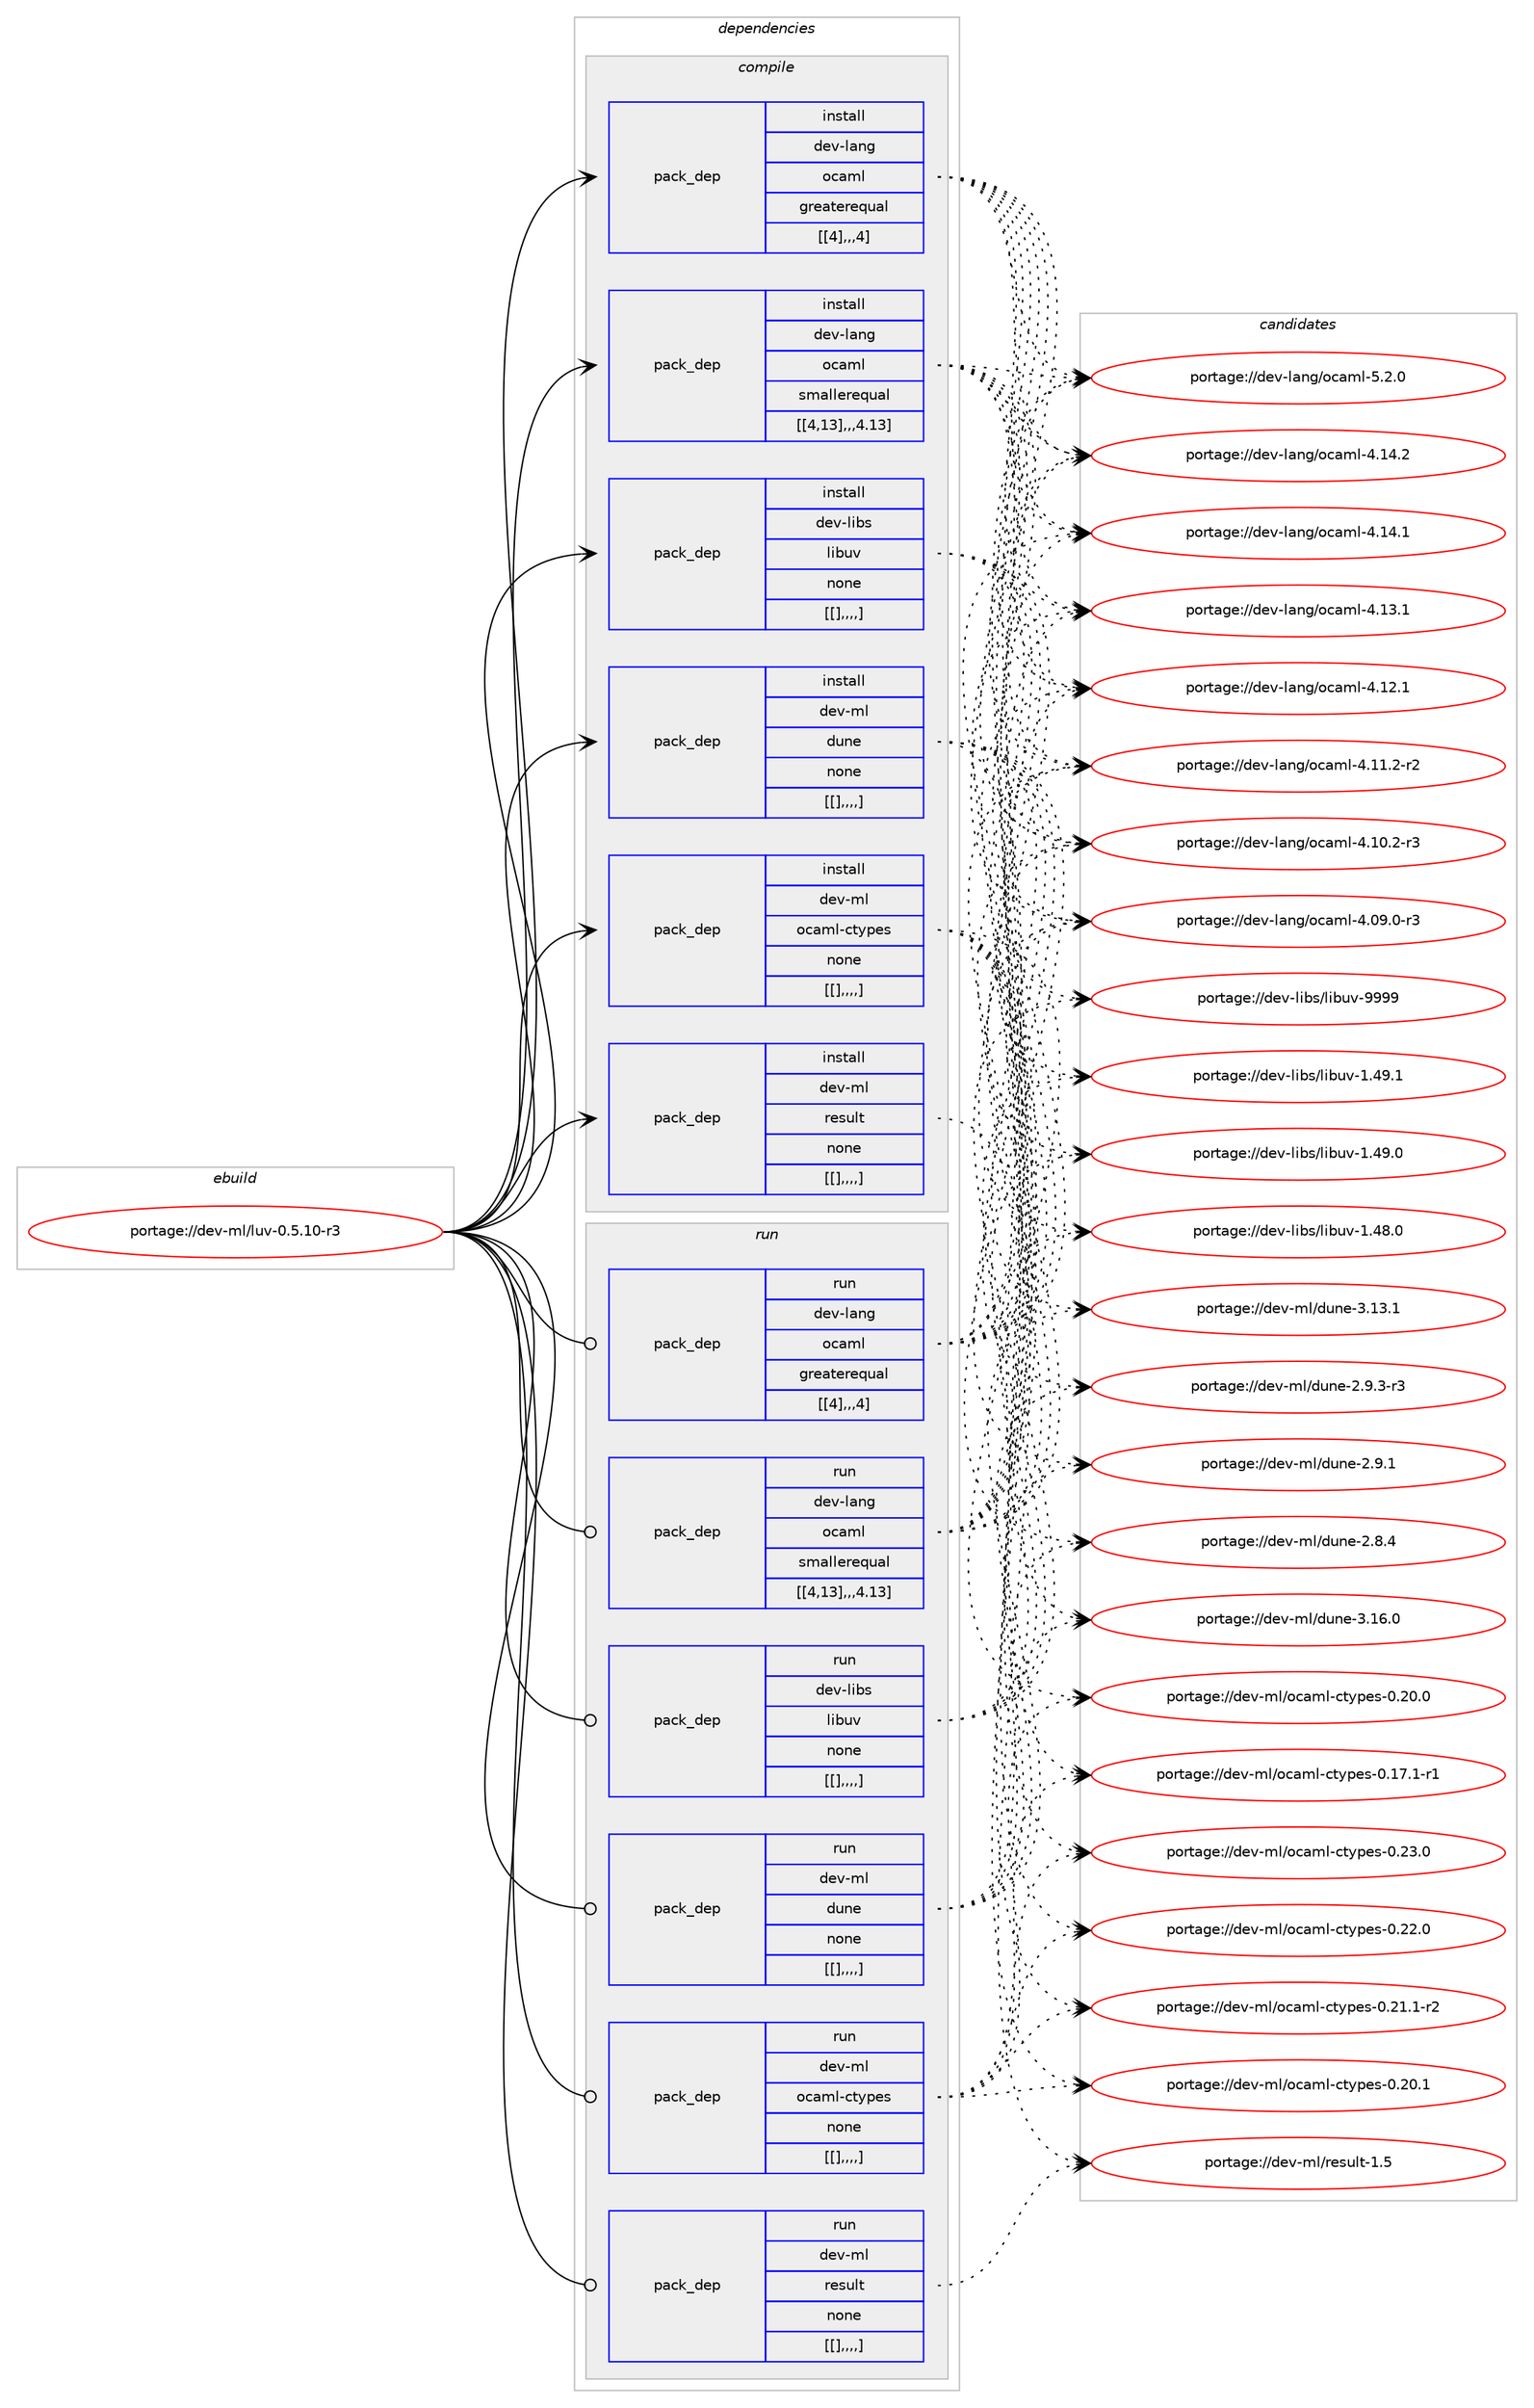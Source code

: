 digraph prolog {

# *************
# Graph options
# *************

newrank=true;
concentrate=true;
compound=true;
graph [rankdir=LR,fontname=Helvetica,fontsize=10,ranksep=1.5];#, ranksep=2.5, nodesep=0.2];
edge  [arrowhead=vee];
node  [fontname=Helvetica,fontsize=10];

# **********
# The ebuild
# **********

subgraph cluster_leftcol {
color=gray;
label=<<i>ebuild</i>>;
id [label="portage://dev-ml/luv-0.5.10-r3", color=red, width=4, href="../dev-ml/luv-0.5.10-r3.svg"];
}

# ****************
# The dependencies
# ****************

subgraph cluster_midcol {
color=gray;
label=<<i>dependencies</i>>;
subgraph cluster_compile {
fillcolor="#eeeeee";
style=filled;
label=<<i>compile</i>>;
subgraph pack91245 {
dependency123680 [label=<<TABLE BORDER="0" CELLBORDER="1" CELLSPACING="0" CELLPADDING="4" WIDTH="220"><TR><TD ROWSPAN="6" CELLPADDING="30">pack_dep</TD></TR><TR><TD WIDTH="110">install</TD></TR><TR><TD>dev-lang</TD></TR><TR><TD>ocaml</TD></TR><TR><TD>greaterequal</TD></TR><TR><TD>[[4],,,4]</TD></TR></TABLE>>, shape=none, color=blue];
}
id:e -> dependency123680:w [weight=20,style="solid",arrowhead="vee"];
subgraph pack91249 {
dependency123683 [label=<<TABLE BORDER="0" CELLBORDER="1" CELLSPACING="0" CELLPADDING="4" WIDTH="220"><TR><TD ROWSPAN="6" CELLPADDING="30">pack_dep</TD></TR><TR><TD WIDTH="110">install</TD></TR><TR><TD>dev-lang</TD></TR><TR><TD>ocaml</TD></TR><TR><TD>smallerequal</TD></TR><TR><TD>[[4,13],,,4.13]</TD></TR></TABLE>>, shape=none, color=blue];
}
id:e -> dependency123683:w [weight=20,style="solid",arrowhead="vee"];
subgraph pack91274 {
dependency123769 [label=<<TABLE BORDER="0" CELLBORDER="1" CELLSPACING="0" CELLPADDING="4" WIDTH="220"><TR><TD ROWSPAN="6" CELLPADDING="30">pack_dep</TD></TR><TR><TD WIDTH="110">install</TD></TR><TR><TD>dev-libs</TD></TR><TR><TD>libuv</TD></TR><TR><TD>none</TD></TR><TR><TD>[[],,,,]</TD></TR></TABLE>>, shape=none, color=blue];
}
id:e -> dependency123769:w [weight=20,style="solid",arrowhead="vee"];
subgraph pack91387 {
dependency123858 [label=<<TABLE BORDER="0" CELLBORDER="1" CELLSPACING="0" CELLPADDING="4" WIDTH="220"><TR><TD ROWSPAN="6" CELLPADDING="30">pack_dep</TD></TR><TR><TD WIDTH="110">install</TD></TR><TR><TD>dev-ml</TD></TR><TR><TD>dune</TD></TR><TR><TD>none</TD></TR><TR><TD>[[],,,,]</TD></TR></TABLE>>, shape=none, color=blue];
}
id:e -> dependency123858:w [weight=20,style="solid",arrowhead="vee"];
subgraph pack91403 {
dependency123877 [label=<<TABLE BORDER="0" CELLBORDER="1" CELLSPACING="0" CELLPADDING="4" WIDTH="220"><TR><TD ROWSPAN="6" CELLPADDING="30">pack_dep</TD></TR><TR><TD WIDTH="110">install</TD></TR><TR><TD>dev-ml</TD></TR><TR><TD>ocaml-ctypes</TD></TR><TR><TD>none</TD></TR><TR><TD>[[],,,,]</TD></TR></TABLE>>, shape=none, color=blue];
}
id:e -> dependency123877:w [weight=20,style="solid",arrowhead="vee"];
subgraph pack91420 {
dependency123905 [label=<<TABLE BORDER="0" CELLBORDER="1" CELLSPACING="0" CELLPADDING="4" WIDTH="220"><TR><TD ROWSPAN="6" CELLPADDING="30">pack_dep</TD></TR><TR><TD WIDTH="110">install</TD></TR><TR><TD>dev-ml</TD></TR><TR><TD>result</TD></TR><TR><TD>none</TD></TR><TR><TD>[[],,,,]</TD></TR></TABLE>>, shape=none, color=blue];
}
id:e -> dependency123905:w [weight=20,style="solid",arrowhead="vee"];
}
subgraph cluster_compileandrun {
fillcolor="#eeeeee";
style=filled;
label=<<i>compile and run</i>>;
}
subgraph cluster_run {
fillcolor="#eeeeee";
style=filled;
label=<<i>run</i>>;
subgraph pack91443 {
dependency123926 [label=<<TABLE BORDER="0" CELLBORDER="1" CELLSPACING="0" CELLPADDING="4" WIDTH="220"><TR><TD ROWSPAN="6" CELLPADDING="30">pack_dep</TD></TR><TR><TD WIDTH="110">run</TD></TR><TR><TD>dev-lang</TD></TR><TR><TD>ocaml</TD></TR><TR><TD>greaterequal</TD></TR><TR><TD>[[4],,,4]</TD></TR></TABLE>>, shape=none, color=blue];
}
id:e -> dependency123926:w [weight=20,style="solid",arrowhead="odot"];
subgraph pack91445 {
dependency123932 [label=<<TABLE BORDER="0" CELLBORDER="1" CELLSPACING="0" CELLPADDING="4" WIDTH="220"><TR><TD ROWSPAN="6" CELLPADDING="30">pack_dep</TD></TR><TR><TD WIDTH="110">run</TD></TR><TR><TD>dev-lang</TD></TR><TR><TD>ocaml</TD></TR><TR><TD>smallerequal</TD></TR><TR><TD>[[4,13],,,4.13]</TD></TR></TABLE>>, shape=none, color=blue];
}
id:e -> dependency123932:w [weight=20,style="solid",arrowhead="odot"];
subgraph pack91450 {
dependency123938 [label=<<TABLE BORDER="0" CELLBORDER="1" CELLSPACING="0" CELLPADDING="4" WIDTH="220"><TR><TD ROWSPAN="6" CELLPADDING="30">pack_dep</TD></TR><TR><TD WIDTH="110">run</TD></TR><TR><TD>dev-libs</TD></TR><TR><TD>libuv</TD></TR><TR><TD>none</TD></TR><TR><TD>[[],,,,]</TD></TR></TABLE>>, shape=none, color=blue];
}
id:e -> dependency123938:w [weight=20,style="solid",arrowhead="odot"];
subgraph pack91527 {
dependency124039 [label=<<TABLE BORDER="0" CELLBORDER="1" CELLSPACING="0" CELLPADDING="4" WIDTH="220"><TR><TD ROWSPAN="6" CELLPADDING="30">pack_dep</TD></TR><TR><TD WIDTH="110">run</TD></TR><TR><TD>dev-ml</TD></TR><TR><TD>dune</TD></TR><TR><TD>none</TD></TR><TR><TD>[[],,,,]</TD></TR></TABLE>>, shape=none, color=blue];
}
id:e -> dependency124039:w [weight=20,style="solid",arrowhead="odot"];
subgraph pack91568 {
dependency124074 [label=<<TABLE BORDER="0" CELLBORDER="1" CELLSPACING="0" CELLPADDING="4" WIDTH="220"><TR><TD ROWSPAN="6" CELLPADDING="30">pack_dep</TD></TR><TR><TD WIDTH="110">run</TD></TR><TR><TD>dev-ml</TD></TR><TR><TD>ocaml-ctypes</TD></TR><TR><TD>none</TD></TR><TR><TD>[[],,,,]</TD></TR></TABLE>>, shape=none, color=blue];
}
id:e -> dependency124074:w [weight=20,style="solid",arrowhead="odot"];
subgraph pack91572 {
dependency124102 [label=<<TABLE BORDER="0" CELLBORDER="1" CELLSPACING="0" CELLPADDING="4" WIDTH="220"><TR><TD ROWSPAN="6" CELLPADDING="30">pack_dep</TD></TR><TR><TD WIDTH="110">run</TD></TR><TR><TD>dev-ml</TD></TR><TR><TD>result</TD></TR><TR><TD>none</TD></TR><TR><TD>[[],,,,]</TD></TR></TABLE>>, shape=none, color=blue];
}
id:e -> dependency124102:w [weight=20,style="solid",arrowhead="odot"];
}
}

# **************
# The candidates
# **************

subgraph cluster_choices {
rank=same;
color=gray;
label=<<i>candidates</i>>;

subgraph choice91101 {
color=black;
nodesep=1;
choice1001011184510897110103471119997109108455346504648 [label="portage://dev-lang/ocaml-5.2.0", color=red, width=4,href="../dev-lang/ocaml-5.2.0.svg"];
choice100101118451089711010347111999710910845524649524650 [label="portage://dev-lang/ocaml-4.14.2", color=red, width=4,href="../dev-lang/ocaml-4.14.2.svg"];
choice100101118451089711010347111999710910845524649524649 [label="portage://dev-lang/ocaml-4.14.1", color=red, width=4,href="../dev-lang/ocaml-4.14.1.svg"];
choice100101118451089711010347111999710910845524649514649 [label="portage://dev-lang/ocaml-4.13.1", color=red, width=4,href="../dev-lang/ocaml-4.13.1.svg"];
choice100101118451089711010347111999710910845524649504649 [label="portage://dev-lang/ocaml-4.12.1", color=red, width=4,href="../dev-lang/ocaml-4.12.1.svg"];
choice1001011184510897110103471119997109108455246494946504511450 [label="portage://dev-lang/ocaml-4.11.2-r2", color=red, width=4,href="../dev-lang/ocaml-4.11.2-r2.svg"];
choice1001011184510897110103471119997109108455246494846504511451 [label="portage://dev-lang/ocaml-4.10.2-r3", color=red, width=4,href="../dev-lang/ocaml-4.10.2-r3.svg"];
choice1001011184510897110103471119997109108455246485746484511451 [label="portage://dev-lang/ocaml-4.09.0-r3", color=red, width=4,href="../dev-lang/ocaml-4.09.0-r3.svg"];
dependency123680:e -> choice1001011184510897110103471119997109108455346504648:w [style=dotted,weight="100"];
dependency123680:e -> choice100101118451089711010347111999710910845524649524650:w [style=dotted,weight="100"];
dependency123680:e -> choice100101118451089711010347111999710910845524649524649:w [style=dotted,weight="100"];
dependency123680:e -> choice100101118451089711010347111999710910845524649514649:w [style=dotted,weight="100"];
dependency123680:e -> choice100101118451089711010347111999710910845524649504649:w [style=dotted,weight="100"];
dependency123680:e -> choice1001011184510897110103471119997109108455246494946504511450:w [style=dotted,weight="100"];
dependency123680:e -> choice1001011184510897110103471119997109108455246494846504511451:w [style=dotted,weight="100"];
dependency123680:e -> choice1001011184510897110103471119997109108455246485746484511451:w [style=dotted,weight="100"];
}
subgraph choice91141 {
color=black;
nodesep=1;
choice1001011184510897110103471119997109108455346504648 [label="portage://dev-lang/ocaml-5.2.0", color=red, width=4,href="../dev-lang/ocaml-5.2.0.svg"];
choice100101118451089711010347111999710910845524649524650 [label="portage://dev-lang/ocaml-4.14.2", color=red, width=4,href="../dev-lang/ocaml-4.14.2.svg"];
choice100101118451089711010347111999710910845524649524649 [label="portage://dev-lang/ocaml-4.14.1", color=red, width=4,href="../dev-lang/ocaml-4.14.1.svg"];
choice100101118451089711010347111999710910845524649514649 [label="portage://dev-lang/ocaml-4.13.1", color=red, width=4,href="../dev-lang/ocaml-4.13.1.svg"];
choice100101118451089711010347111999710910845524649504649 [label="portage://dev-lang/ocaml-4.12.1", color=red, width=4,href="../dev-lang/ocaml-4.12.1.svg"];
choice1001011184510897110103471119997109108455246494946504511450 [label="portage://dev-lang/ocaml-4.11.2-r2", color=red, width=4,href="../dev-lang/ocaml-4.11.2-r2.svg"];
choice1001011184510897110103471119997109108455246494846504511451 [label="portage://dev-lang/ocaml-4.10.2-r3", color=red, width=4,href="../dev-lang/ocaml-4.10.2-r3.svg"];
choice1001011184510897110103471119997109108455246485746484511451 [label="portage://dev-lang/ocaml-4.09.0-r3", color=red, width=4,href="../dev-lang/ocaml-4.09.0-r3.svg"];
dependency123683:e -> choice1001011184510897110103471119997109108455346504648:w [style=dotted,weight="100"];
dependency123683:e -> choice100101118451089711010347111999710910845524649524650:w [style=dotted,weight="100"];
dependency123683:e -> choice100101118451089711010347111999710910845524649524649:w [style=dotted,weight="100"];
dependency123683:e -> choice100101118451089711010347111999710910845524649514649:w [style=dotted,weight="100"];
dependency123683:e -> choice100101118451089711010347111999710910845524649504649:w [style=dotted,weight="100"];
dependency123683:e -> choice1001011184510897110103471119997109108455246494946504511450:w [style=dotted,weight="100"];
dependency123683:e -> choice1001011184510897110103471119997109108455246494846504511451:w [style=dotted,weight="100"];
dependency123683:e -> choice1001011184510897110103471119997109108455246485746484511451:w [style=dotted,weight="100"];
}
subgraph choice91152 {
color=black;
nodesep=1;
choice100101118451081059811547108105981171184557575757 [label="portage://dev-libs/libuv-9999", color=red, width=4,href="../dev-libs/libuv-9999.svg"];
choice1001011184510810598115471081059811711845494652574649 [label="portage://dev-libs/libuv-1.49.1", color=red, width=4,href="../dev-libs/libuv-1.49.1.svg"];
choice1001011184510810598115471081059811711845494652574648 [label="portage://dev-libs/libuv-1.49.0", color=red, width=4,href="../dev-libs/libuv-1.49.0.svg"];
choice1001011184510810598115471081059811711845494652564648 [label="portage://dev-libs/libuv-1.48.0", color=red, width=4,href="../dev-libs/libuv-1.48.0.svg"];
dependency123769:e -> choice100101118451081059811547108105981171184557575757:w [style=dotted,weight="100"];
dependency123769:e -> choice1001011184510810598115471081059811711845494652574649:w [style=dotted,weight="100"];
dependency123769:e -> choice1001011184510810598115471081059811711845494652574648:w [style=dotted,weight="100"];
dependency123769:e -> choice1001011184510810598115471081059811711845494652564648:w [style=dotted,weight="100"];
}
subgraph choice91184 {
color=black;
nodesep=1;
choice100101118451091084710011711010145514649544648 [label="portage://dev-ml/dune-3.16.0", color=red, width=4,href="../dev-ml/dune-3.16.0.svg"];
choice100101118451091084710011711010145514649514649 [label="portage://dev-ml/dune-3.13.1", color=red, width=4,href="../dev-ml/dune-3.13.1.svg"];
choice10010111845109108471001171101014550465746514511451 [label="portage://dev-ml/dune-2.9.3-r3", color=red, width=4,href="../dev-ml/dune-2.9.3-r3.svg"];
choice1001011184510910847100117110101455046574649 [label="portage://dev-ml/dune-2.9.1", color=red, width=4,href="../dev-ml/dune-2.9.1.svg"];
choice1001011184510910847100117110101455046564652 [label="portage://dev-ml/dune-2.8.4", color=red, width=4,href="../dev-ml/dune-2.8.4.svg"];
dependency123858:e -> choice100101118451091084710011711010145514649544648:w [style=dotted,weight="100"];
dependency123858:e -> choice100101118451091084710011711010145514649514649:w [style=dotted,weight="100"];
dependency123858:e -> choice10010111845109108471001171101014550465746514511451:w [style=dotted,weight="100"];
dependency123858:e -> choice1001011184510910847100117110101455046574649:w [style=dotted,weight="100"];
dependency123858:e -> choice1001011184510910847100117110101455046564652:w [style=dotted,weight="100"];
}
subgraph choice91229 {
color=black;
nodesep=1;
choice10010111845109108471119997109108459911612111210111545484650514648 [label="portage://dev-ml/ocaml-ctypes-0.23.0", color=red, width=4,href="../dev-ml/ocaml-ctypes-0.23.0.svg"];
choice10010111845109108471119997109108459911612111210111545484650504648 [label="portage://dev-ml/ocaml-ctypes-0.22.0", color=red, width=4,href="../dev-ml/ocaml-ctypes-0.22.0.svg"];
choice100101118451091084711199971091084599116121112101115454846504946494511450 [label="portage://dev-ml/ocaml-ctypes-0.21.1-r2", color=red, width=4,href="../dev-ml/ocaml-ctypes-0.21.1-r2.svg"];
choice10010111845109108471119997109108459911612111210111545484650484649 [label="portage://dev-ml/ocaml-ctypes-0.20.1", color=red, width=4,href="../dev-ml/ocaml-ctypes-0.20.1.svg"];
choice10010111845109108471119997109108459911612111210111545484650484648 [label="portage://dev-ml/ocaml-ctypes-0.20.0", color=red, width=4,href="../dev-ml/ocaml-ctypes-0.20.0.svg"];
choice100101118451091084711199971091084599116121112101115454846495546494511449 [label="portage://dev-ml/ocaml-ctypes-0.17.1-r1", color=red, width=4,href="../dev-ml/ocaml-ctypes-0.17.1-r1.svg"];
dependency123877:e -> choice10010111845109108471119997109108459911612111210111545484650514648:w [style=dotted,weight="100"];
dependency123877:e -> choice10010111845109108471119997109108459911612111210111545484650504648:w [style=dotted,weight="100"];
dependency123877:e -> choice100101118451091084711199971091084599116121112101115454846504946494511450:w [style=dotted,weight="100"];
dependency123877:e -> choice10010111845109108471119997109108459911612111210111545484650484649:w [style=dotted,weight="100"];
dependency123877:e -> choice10010111845109108471119997109108459911612111210111545484650484648:w [style=dotted,weight="100"];
dependency123877:e -> choice100101118451091084711199971091084599116121112101115454846495546494511449:w [style=dotted,weight="100"];
}
subgraph choice91238 {
color=black;
nodesep=1;
choice100101118451091084711410111511710811645494653 [label="portage://dev-ml/result-1.5", color=red, width=4,href="../dev-ml/result-1.5.svg"];
dependency123905:e -> choice100101118451091084711410111511710811645494653:w [style=dotted,weight="100"];
}
subgraph choice91243 {
color=black;
nodesep=1;
choice1001011184510897110103471119997109108455346504648 [label="portage://dev-lang/ocaml-5.2.0", color=red, width=4,href="../dev-lang/ocaml-5.2.0.svg"];
choice100101118451089711010347111999710910845524649524650 [label="portage://dev-lang/ocaml-4.14.2", color=red, width=4,href="../dev-lang/ocaml-4.14.2.svg"];
choice100101118451089711010347111999710910845524649524649 [label="portage://dev-lang/ocaml-4.14.1", color=red, width=4,href="../dev-lang/ocaml-4.14.1.svg"];
choice100101118451089711010347111999710910845524649514649 [label="portage://dev-lang/ocaml-4.13.1", color=red, width=4,href="../dev-lang/ocaml-4.13.1.svg"];
choice100101118451089711010347111999710910845524649504649 [label="portage://dev-lang/ocaml-4.12.1", color=red, width=4,href="../dev-lang/ocaml-4.12.1.svg"];
choice1001011184510897110103471119997109108455246494946504511450 [label="portage://dev-lang/ocaml-4.11.2-r2", color=red, width=4,href="../dev-lang/ocaml-4.11.2-r2.svg"];
choice1001011184510897110103471119997109108455246494846504511451 [label="portage://dev-lang/ocaml-4.10.2-r3", color=red, width=4,href="../dev-lang/ocaml-4.10.2-r3.svg"];
choice1001011184510897110103471119997109108455246485746484511451 [label="portage://dev-lang/ocaml-4.09.0-r3", color=red, width=4,href="../dev-lang/ocaml-4.09.0-r3.svg"];
dependency123926:e -> choice1001011184510897110103471119997109108455346504648:w [style=dotted,weight="100"];
dependency123926:e -> choice100101118451089711010347111999710910845524649524650:w [style=dotted,weight="100"];
dependency123926:e -> choice100101118451089711010347111999710910845524649524649:w [style=dotted,weight="100"];
dependency123926:e -> choice100101118451089711010347111999710910845524649514649:w [style=dotted,weight="100"];
dependency123926:e -> choice100101118451089711010347111999710910845524649504649:w [style=dotted,weight="100"];
dependency123926:e -> choice1001011184510897110103471119997109108455246494946504511450:w [style=dotted,weight="100"];
dependency123926:e -> choice1001011184510897110103471119997109108455246494846504511451:w [style=dotted,weight="100"];
dependency123926:e -> choice1001011184510897110103471119997109108455246485746484511451:w [style=dotted,weight="100"];
}
subgraph choice91291 {
color=black;
nodesep=1;
choice1001011184510897110103471119997109108455346504648 [label="portage://dev-lang/ocaml-5.2.0", color=red, width=4,href="../dev-lang/ocaml-5.2.0.svg"];
choice100101118451089711010347111999710910845524649524650 [label="portage://dev-lang/ocaml-4.14.2", color=red, width=4,href="../dev-lang/ocaml-4.14.2.svg"];
choice100101118451089711010347111999710910845524649524649 [label="portage://dev-lang/ocaml-4.14.1", color=red, width=4,href="../dev-lang/ocaml-4.14.1.svg"];
choice100101118451089711010347111999710910845524649514649 [label="portage://dev-lang/ocaml-4.13.1", color=red, width=4,href="../dev-lang/ocaml-4.13.1.svg"];
choice100101118451089711010347111999710910845524649504649 [label="portage://dev-lang/ocaml-4.12.1", color=red, width=4,href="../dev-lang/ocaml-4.12.1.svg"];
choice1001011184510897110103471119997109108455246494946504511450 [label="portage://dev-lang/ocaml-4.11.2-r2", color=red, width=4,href="../dev-lang/ocaml-4.11.2-r2.svg"];
choice1001011184510897110103471119997109108455246494846504511451 [label="portage://dev-lang/ocaml-4.10.2-r3", color=red, width=4,href="../dev-lang/ocaml-4.10.2-r3.svg"];
choice1001011184510897110103471119997109108455246485746484511451 [label="portage://dev-lang/ocaml-4.09.0-r3", color=red, width=4,href="../dev-lang/ocaml-4.09.0-r3.svg"];
dependency123932:e -> choice1001011184510897110103471119997109108455346504648:w [style=dotted,weight="100"];
dependency123932:e -> choice100101118451089711010347111999710910845524649524650:w [style=dotted,weight="100"];
dependency123932:e -> choice100101118451089711010347111999710910845524649524649:w [style=dotted,weight="100"];
dependency123932:e -> choice100101118451089711010347111999710910845524649514649:w [style=dotted,weight="100"];
dependency123932:e -> choice100101118451089711010347111999710910845524649504649:w [style=dotted,weight="100"];
dependency123932:e -> choice1001011184510897110103471119997109108455246494946504511450:w [style=dotted,weight="100"];
dependency123932:e -> choice1001011184510897110103471119997109108455246494846504511451:w [style=dotted,weight="100"];
dependency123932:e -> choice1001011184510897110103471119997109108455246485746484511451:w [style=dotted,weight="100"];
}
subgraph choice91330 {
color=black;
nodesep=1;
choice100101118451081059811547108105981171184557575757 [label="portage://dev-libs/libuv-9999", color=red, width=4,href="../dev-libs/libuv-9999.svg"];
choice1001011184510810598115471081059811711845494652574649 [label="portage://dev-libs/libuv-1.49.1", color=red, width=4,href="../dev-libs/libuv-1.49.1.svg"];
choice1001011184510810598115471081059811711845494652574648 [label="portage://dev-libs/libuv-1.49.0", color=red, width=4,href="../dev-libs/libuv-1.49.0.svg"];
choice1001011184510810598115471081059811711845494652564648 [label="portage://dev-libs/libuv-1.48.0", color=red, width=4,href="../dev-libs/libuv-1.48.0.svg"];
dependency123938:e -> choice100101118451081059811547108105981171184557575757:w [style=dotted,weight="100"];
dependency123938:e -> choice1001011184510810598115471081059811711845494652574649:w [style=dotted,weight="100"];
dependency123938:e -> choice1001011184510810598115471081059811711845494652574648:w [style=dotted,weight="100"];
dependency123938:e -> choice1001011184510810598115471081059811711845494652564648:w [style=dotted,weight="100"];
}
subgraph choice91341 {
color=black;
nodesep=1;
choice100101118451091084710011711010145514649544648 [label="portage://dev-ml/dune-3.16.0", color=red, width=4,href="../dev-ml/dune-3.16.0.svg"];
choice100101118451091084710011711010145514649514649 [label="portage://dev-ml/dune-3.13.1", color=red, width=4,href="../dev-ml/dune-3.13.1.svg"];
choice10010111845109108471001171101014550465746514511451 [label="portage://dev-ml/dune-2.9.3-r3", color=red, width=4,href="../dev-ml/dune-2.9.3-r3.svg"];
choice1001011184510910847100117110101455046574649 [label="portage://dev-ml/dune-2.9.1", color=red, width=4,href="../dev-ml/dune-2.9.1.svg"];
choice1001011184510910847100117110101455046564652 [label="portage://dev-ml/dune-2.8.4", color=red, width=4,href="../dev-ml/dune-2.8.4.svg"];
dependency124039:e -> choice100101118451091084710011711010145514649544648:w [style=dotted,weight="100"];
dependency124039:e -> choice100101118451091084710011711010145514649514649:w [style=dotted,weight="100"];
dependency124039:e -> choice10010111845109108471001171101014550465746514511451:w [style=dotted,weight="100"];
dependency124039:e -> choice1001011184510910847100117110101455046574649:w [style=dotted,weight="100"];
dependency124039:e -> choice1001011184510910847100117110101455046564652:w [style=dotted,weight="100"];
}
subgraph choice91345 {
color=black;
nodesep=1;
choice10010111845109108471119997109108459911612111210111545484650514648 [label="portage://dev-ml/ocaml-ctypes-0.23.0", color=red, width=4,href="../dev-ml/ocaml-ctypes-0.23.0.svg"];
choice10010111845109108471119997109108459911612111210111545484650504648 [label="portage://dev-ml/ocaml-ctypes-0.22.0", color=red, width=4,href="../dev-ml/ocaml-ctypes-0.22.0.svg"];
choice100101118451091084711199971091084599116121112101115454846504946494511450 [label="portage://dev-ml/ocaml-ctypes-0.21.1-r2", color=red, width=4,href="../dev-ml/ocaml-ctypes-0.21.1-r2.svg"];
choice10010111845109108471119997109108459911612111210111545484650484649 [label="portage://dev-ml/ocaml-ctypes-0.20.1", color=red, width=4,href="../dev-ml/ocaml-ctypes-0.20.1.svg"];
choice10010111845109108471119997109108459911612111210111545484650484648 [label="portage://dev-ml/ocaml-ctypes-0.20.0", color=red, width=4,href="../dev-ml/ocaml-ctypes-0.20.0.svg"];
choice100101118451091084711199971091084599116121112101115454846495546494511449 [label="portage://dev-ml/ocaml-ctypes-0.17.1-r1", color=red, width=4,href="../dev-ml/ocaml-ctypes-0.17.1-r1.svg"];
dependency124074:e -> choice10010111845109108471119997109108459911612111210111545484650514648:w [style=dotted,weight="100"];
dependency124074:e -> choice10010111845109108471119997109108459911612111210111545484650504648:w [style=dotted,weight="100"];
dependency124074:e -> choice100101118451091084711199971091084599116121112101115454846504946494511450:w [style=dotted,weight="100"];
dependency124074:e -> choice10010111845109108471119997109108459911612111210111545484650484649:w [style=dotted,weight="100"];
dependency124074:e -> choice10010111845109108471119997109108459911612111210111545484650484648:w [style=dotted,weight="100"];
dependency124074:e -> choice100101118451091084711199971091084599116121112101115454846495546494511449:w [style=dotted,weight="100"];
}
subgraph choice91353 {
color=black;
nodesep=1;
choice100101118451091084711410111511710811645494653 [label="portage://dev-ml/result-1.5", color=red, width=4,href="../dev-ml/result-1.5.svg"];
dependency124102:e -> choice100101118451091084711410111511710811645494653:w [style=dotted,weight="100"];
}
}

}
